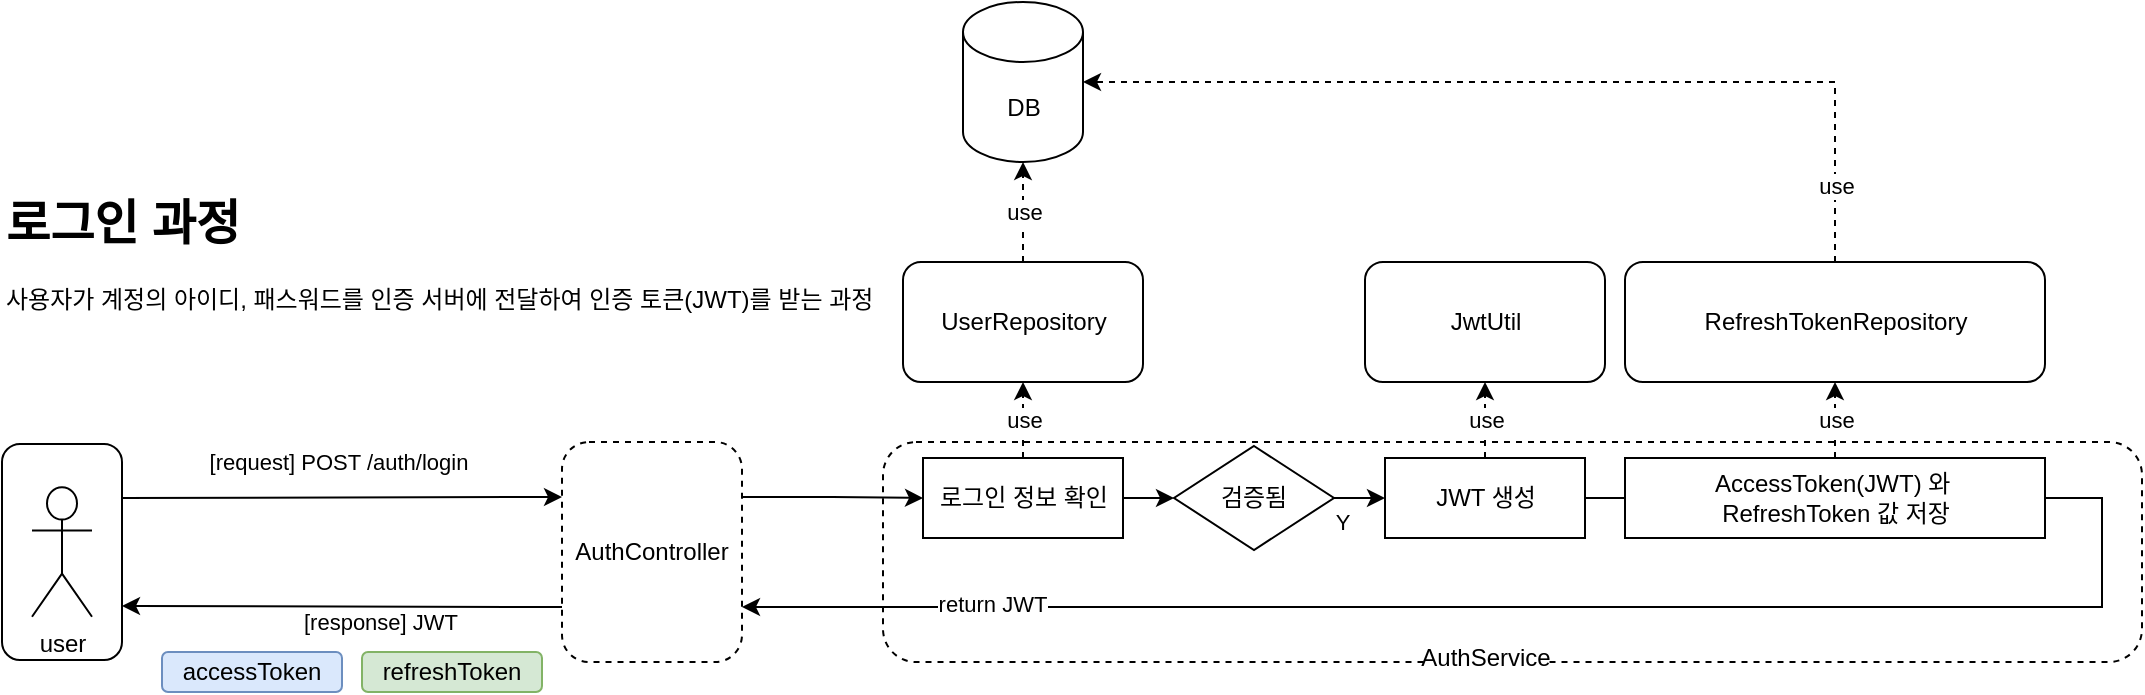 <mxfile version="25.0.2" pages="4">
  <diagram name="로그인" id="bbSmZqSCpcp9kZqDv1Xg">
    <mxGraphModel dx="1061" dy="928" grid="1" gridSize="10" guides="1" tooltips="1" connect="1" arrows="1" fold="1" page="1" pageScale="1" pageWidth="827" pageHeight="1169" math="0" shadow="0">
      <root>
        <mxCell id="0" />
        <mxCell id="1" parent="0" />
        <mxCell id="-haKyJY0QjG_2UKn7cYb-2" value="AuthController" style="rounded=1;whiteSpace=wrap;html=1;dashed=1;" parent="1" vertex="1">
          <mxGeometry x="340" y="370" width="90" height="110" as="geometry" />
        </mxCell>
        <mxCell id="-haKyJY0QjG_2UKn7cYb-4" value="" style="group" parent="1" vertex="1" connectable="0">
          <mxGeometry x="60" y="371" width="60" height="108" as="geometry" />
        </mxCell>
        <mxCell id="-haKyJY0QjG_2UKn7cYb-3" value="" style="rounded=1;whiteSpace=wrap;html=1;" parent="-haKyJY0QjG_2UKn7cYb-4" vertex="1">
          <mxGeometry width="60" height="108" as="geometry" />
        </mxCell>
        <mxCell id="-haKyJY0QjG_2UKn7cYb-1" value="user" style="shape=umlActor;verticalLabelPosition=bottom;verticalAlign=top;html=1;outlineConnect=0;" parent="-haKyJY0QjG_2UKn7cYb-4" vertex="1">
          <mxGeometry x="15" y="21.6" width="30" height="64.8" as="geometry" />
        </mxCell>
        <mxCell id="-haKyJY0QjG_2UKn7cYb-5" value="[request] POST /auth/login" style="rounded=0;orthogonalLoop=1;jettySize=auto;html=1;exitX=1;exitY=0.25;exitDx=0;exitDy=0;entryX=0;entryY=0.25;entryDx=0;entryDy=0;" parent="1" source="-haKyJY0QjG_2UKn7cYb-3" target="-haKyJY0QjG_2UKn7cYb-2" edge="1">
          <mxGeometry x="-0.018" y="18" relative="1" as="geometry">
            <mxPoint x="290" y="398" as="targetPoint" />
            <mxPoint as="offset" />
          </mxGeometry>
        </mxCell>
        <mxCell id="-haKyJY0QjG_2UKn7cYb-8" value="" style="rounded=1;whiteSpace=wrap;html=1;dashed=1;" parent="1" vertex="1">
          <mxGeometry x="500.5" y="370" width="629.5" height="110" as="geometry" />
        </mxCell>
        <mxCell id="-haKyJY0QjG_2UKn7cYb-9" value="JwtUtil" style="rounded=1;whiteSpace=wrap;html=1;" parent="1" vertex="1">
          <mxGeometry x="741.5" y="280" width="120" height="60" as="geometry" />
        </mxCell>
        <mxCell id="-haKyJY0QjG_2UKn7cYb-13" value="use" style="edgeStyle=orthogonalEdgeStyle;rounded=0;orthogonalLoop=1;jettySize=auto;html=1;exitX=0.5;exitY=0;exitDx=0;exitDy=0;entryX=0.5;entryY=1;entryDx=0;entryDy=0;dashed=1;" parent="1" source="-haKyJY0QjG_2UKn7cYb-10" target="-haKyJY0QjG_2UKn7cYb-12" edge="1">
          <mxGeometry relative="1" as="geometry" />
        </mxCell>
        <mxCell id="-haKyJY0QjG_2UKn7cYb-17" value="Y" style="edgeStyle=orthogonalEdgeStyle;rounded=0;orthogonalLoop=1;jettySize=auto;html=1;exitX=1;exitY=0.5;exitDx=0;exitDy=0;entryX=0;entryY=0.5;entryDx=0;entryDy=0;" parent="1" source="GzvHbLlpPh6AY7awZp8s-13" target="-haKyJY0QjG_2UKn7cYb-15" edge="1">
          <mxGeometry x="-0.686" y="-12" relative="1" as="geometry">
            <mxPoint as="offset" />
          </mxGeometry>
        </mxCell>
        <mxCell id="-haKyJY0QjG_2UKn7cYb-10" value="로그인 정보 확인" style="rounded=0;whiteSpace=wrap;html=1;" parent="1" vertex="1">
          <mxGeometry x="520.5" y="378" width="100" height="40" as="geometry" />
        </mxCell>
        <mxCell id="-haKyJY0QjG_2UKn7cYb-11" value="DB" style="shape=cylinder3;whiteSpace=wrap;html=1;boundedLbl=1;backgroundOutline=1;size=15;" parent="1" vertex="1">
          <mxGeometry x="540.5" y="150" width="60" height="80" as="geometry" />
        </mxCell>
        <mxCell id="-haKyJY0QjG_2UKn7cYb-14" value="use" style="rounded=0;orthogonalLoop=1;jettySize=auto;html=1;exitX=0.5;exitY=0;exitDx=0;exitDy=0;dashed=1;" parent="1" source="-haKyJY0QjG_2UKn7cYb-12" target="-haKyJY0QjG_2UKn7cYb-11" edge="1">
          <mxGeometry relative="1" as="geometry" />
        </mxCell>
        <mxCell id="-haKyJY0QjG_2UKn7cYb-12" value="UserRepository" style="rounded=1;whiteSpace=wrap;html=1;" parent="1" vertex="1">
          <mxGeometry x="510.5" y="280" width="120" height="60" as="geometry" />
        </mxCell>
        <mxCell id="-haKyJY0QjG_2UKn7cYb-16" value="use" style="rounded=0;orthogonalLoop=1;jettySize=auto;html=1;exitX=0.5;exitY=0;exitDx=0;exitDy=0;dashed=1;" parent="1" source="-haKyJY0QjG_2UKn7cYb-15" target="-haKyJY0QjG_2UKn7cYb-9" edge="1">
          <mxGeometry relative="1" as="geometry" />
        </mxCell>
        <mxCell id="-haKyJY0QjG_2UKn7cYb-15" value="JWT 생성" style="rounded=0;whiteSpace=wrap;html=1;" parent="1" vertex="1">
          <mxGeometry x="751.5" y="378" width="100" height="40" as="geometry" />
        </mxCell>
        <mxCell id="-haKyJY0QjG_2UKn7cYb-18" style="edgeStyle=orthogonalEdgeStyle;rounded=0;orthogonalLoop=1;jettySize=auto;html=1;exitX=1;exitY=0.5;exitDx=0;exitDy=0;entryX=1;entryY=0.75;entryDx=0;entryDy=0;" parent="1" source="-haKyJY0QjG_2UKn7cYb-15" target="-haKyJY0QjG_2UKn7cYb-2" edge="1">
          <mxGeometry relative="1" as="geometry">
            <mxPoint x="510" y="450" as="targetPoint" />
            <Array as="points">
              <mxPoint x="1110" y="398" />
              <mxPoint x="1110" y="453" />
            </Array>
          </mxGeometry>
        </mxCell>
        <mxCell id="-haKyJY0QjG_2UKn7cYb-19" value="return JWT" style="edgeLabel;html=1;align=center;verticalAlign=middle;resizable=0;points=[];" parent="-haKyJY0QjG_2UKn7cYb-18" vertex="1" connectable="0">
          <mxGeometry x="0.807" y="-3" relative="1" as="geometry">
            <mxPoint x="29" y="1" as="offset" />
          </mxGeometry>
        </mxCell>
        <mxCell id="-haKyJY0QjG_2UKn7cYb-7" style="edgeStyle=orthogonalEdgeStyle;rounded=0;orthogonalLoop=1;jettySize=auto;html=1;exitX=1;exitY=0.25;exitDx=0;exitDy=0;entryX=0;entryY=0.5;entryDx=0;entryDy=0;" parent="1" source="-haKyJY0QjG_2UKn7cYb-2" target="-haKyJY0QjG_2UKn7cYb-10" edge="1">
          <mxGeometry relative="1" as="geometry">
            <mxPoint x="550" y="420" as="targetPoint" />
          </mxGeometry>
        </mxCell>
        <mxCell id="-haKyJY0QjG_2UKn7cYb-20" value="[response] JWT" style="rounded=0;orthogonalLoop=1;jettySize=auto;html=1;exitX=0;exitY=0.75;exitDx=0;exitDy=0;entryX=1;entryY=0.75;entryDx=0;entryDy=0;" parent="1" source="-haKyJY0QjG_2UKn7cYb-2" target="-haKyJY0QjG_2UKn7cYb-3" edge="1">
          <mxGeometry x="-0.177" y="8" relative="1" as="geometry">
            <mxPoint x="314.02" y="650.0" as="sourcePoint" />
            <mxPoint x="120.0" y="686.9" as="targetPoint" />
            <mxPoint as="offset" />
          </mxGeometry>
        </mxCell>
        <mxCell id="-haKyJY0QjG_2UKn7cYb-21" value="AuthService" style="text;html=1;align=center;verticalAlign=middle;whiteSpace=wrap;rounded=0;fillColor=default;" parent="1" vertex="1">
          <mxGeometry x="771.5" y="463" width="60" height="30" as="geometry" />
        </mxCell>
        <mxCell id="-haKyJY0QjG_2UKn7cYb-22" value="&lt;h1 style=&quot;margin-top: 0px;&quot;&gt;로그인 과정&lt;/h1&gt;&lt;p&gt;사용자가 계정의 아이디, 패스워드를 인증 서버에 전달하여 인증 토큰(JWT)를 받는 과정&lt;/p&gt;" style="text;html=1;whiteSpace=wrap;overflow=hidden;rounded=0;" parent="1" vertex="1">
          <mxGeometry x="60" y="240" width="440" height="120" as="geometry" />
        </mxCell>
        <mxCell id="GzvHbLlpPh6AY7awZp8s-3" value="AccessToken(JWT) 와&amp;nbsp;&lt;div&gt;RefreshToken 값 저장&lt;/div&gt;" style="rounded=0;whiteSpace=wrap;html=1;" vertex="1" parent="1">
          <mxGeometry x="871.5" y="378" width="210" height="40" as="geometry" />
        </mxCell>
        <mxCell id="GzvHbLlpPh6AY7awZp8s-4" value="RefreshTokenRepository" style="rounded=1;whiteSpace=wrap;html=1;" vertex="1" parent="1">
          <mxGeometry x="871.5" y="280" width="210" height="60" as="geometry" />
        </mxCell>
        <mxCell id="GzvHbLlpPh6AY7awZp8s-5" value="use" style="rounded=0;orthogonalLoop=1;jettySize=auto;html=1;dashed=1;entryX=0.5;entryY=1;entryDx=0;entryDy=0;" edge="1" parent="1" source="GzvHbLlpPh6AY7awZp8s-3" target="GzvHbLlpPh6AY7awZp8s-4">
          <mxGeometry relative="1" as="geometry">
            <mxPoint x="710.5" y="388" as="sourcePoint" />
            <mxPoint x="710.5" y="350" as="targetPoint" />
          </mxGeometry>
        </mxCell>
        <mxCell id="GzvHbLlpPh6AY7awZp8s-6" value="use" style="edgeStyle=orthogonalEdgeStyle;rounded=0;orthogonalLoop=1;jettySize=auto;html=1;exitX=0.5;exitY=0;exitDx=0;exitDy=0;entryX=1;entryY=0.5;entryDx=0;entryDy=0;entryPerimeter=0;dashed=1;" edge="1" parent="1" source="GzvHbLlpPh6AY7awZp8s-4" target="-haKyJY0QjG_2UKn7cYb-11">
          <mxGeometry x="-0.836" relative="1" as="geometry">
            <mxPoint as="offset" />
          </mxGeometry>
        </mxCell>
        <mxCell id="GzvHbLlpPh6AY7awZp8s-16" value="" style="edgeStyle=orthogonalEdgeStyle;rounded=0;orthogonalLoop=1;jettySize=auto;html=1;exitX=1;exitY=0.5;exitDx=0;exitDy=0;entryX=0;entryY=0.5;entryDx=0;entryDy=0;" edge="1" parent="1" source="-haKyJY0QjG_2UKn7cYb-10" target="GzvHbLlpPh6AY7awZp8s-13">
          <mxGeometry relative="1" as="geometry">
            <mxPoint x="621" y="398" as="sourcePoint" />
            <mxPoint x="752" y="398" as="targetPoint" />
          </mxGeometry>
        </mxCell>
        <mxCell id="GzvHbLlpPh6AY7awZp8s-13" value="검증됨" style="rhombus;whiteSpace=wrap;html=1;" vertex="1" parent="1">
          <mxGeometry x="646" y="372" width="80" height="52" as="geometry" />
        </mxCell>
        <mxCell id="GzvHbLlpPh6AY7awZp8s-30" value="accessToken" style="rounded=1;whiteSpace=wrap;html=1;fillColor=#dae8fc;strokeColor=#6c8ebf;" vertex="1" parent="1">
          <mxGeometry x="140" y="475" width="90" height="20" as="geometry" />
        </mxCell>
        <mxCell id="GzvHbLlpPh6AY7awZp8s-31" value="refreshToken" style="rounded=1;whiteSpace=wrap;html=1;fillColor=#d5e8d4;strokeColor=#82b366;" vertex="1" parent="1">
          <mxGeometry x="240" y="475" width="90" height="20" as="geometry" />
        </mxCell>
      </root>
    </mxGraphModel>
  </diagram>
  <diagram name="인증" id="Rou-_Yk3GvduVFPiEhsJ">
    <mxGraphModel dx="1114" dy="974" grid="1" gridSize="10" guides="1" tooltips="1" connect="1" arrows="1" fold="1" page="1" pageScale="1" pageWidth="827" pageHeight="1169" math="0" shadow="0">
      <root>
        <mxCell id="AforwtAccnTKHhVCcMNn-0" />
        <mxCell id="AforwtAccnTKHhVCcMNn-1" parent="AforwtAccnTKHhVCcMNn-0" />
        <mxCell id="c-c1qXzFS7tX9s2nBUAy-5" value="" style="rounded=1;whiteSpace=wrap;html=1;dashed=1;" vertex="1" parent="AforwtAccnTKHhVCcMNn-1">
          <mxGeometry x="385.75" y="420" width="629.5" height="110" as="geometry" />
        </mxCell>
        <mxCell id="c-c1qXzFS7tX9s2nBUAy-1" value="" style="group" vertex="1" connectable="0" parent="AforwtAccnTKHhVCcMNn-1">
          <mxGeometry x="60" y="426" width="60" height="108" as="geometry" />
        </mxCell>
        <mxCell id="c-c1qXzFS7tX9s2nBUAy-2" value="" style="rounded=1;whiteSpace=wrap;html=1;" vertex="1" parent="c-c1qXzFS7tX9s2nBUAy-1">
          <mxGeometry width="60" height="108" as="geometry" />
        </mxCell>
        <mxCell id="c-c1qXzFS7tX9s2nBUAy-3" value="user" style="shape=umlActor;verticalLabelPosition=bottom;verticalAlign=top;html=1;outlineConnect=0;" vertex="1" parent="c-c1qXzFS7tX9s2nBUAy-1">
          <mxGeometry x="15" y="21.6" width="30" height="64.8" as="geometry" />
        </mxCell>
        <mxCell id="c-c1qXzFS7tX9s2nBUAy-4" value="[request] GET /data" style="rounded=0;orthogonalLoop=1;jettySize=auto;html=1;exitX=1;exitY=0.25;exitDx=0;exitDy=0;entryX=0;entryY=0.5;entryDx=0;entryDy=0;" edge="1" parent="AforwtAccnTKHhVCcMNn-1" source="c-c1qXzFS7tX9s2nBUAy-2" target="c-c1qXzFS7tX9s2nBUAy-37">
          <mxGeometry x="-0.018" y="18" relative="1" as="geometry">
            <mxPoint x="340" y="453" as="targetPoint" />
            <mxPoint as="offset" />
          </mxGeometry>
        </mxCell>
        <mxCell id="c-c1qXzFS7tX9s2nBUAy-18" value="[response] OK" style="rounded=0;orthogonalLoop=1;jettySize=auto;html=1;exitX=1;exitY=0.5;exitDx=0;exitDy=0;entryX=1;entryY=0.75;entryDx=0;entryDy=0;edgeStyle=orthogonalEdgeStyle;" edge="1" parent="AforwtAccnTKHhVCcMNn-1" source="6-9lA8INky5VJ5bC7GqN-0" target="c-c1qXzFS7tX9s2nBUAy-2">
          <mxGeometry x="0.725" y="13" relative="1" as="geometry">
            <mxPoint x="340" y="507.5" as="sourcePoint" />
            <mxPoint x="120.0" y="741.9" as="targetPoint" />
            <mxPoint as="offset" />
            <Array as="points">
              <mxPoint x="1130" y="453" />
              <mxPoint x="1130" y="507" />
            </Array>
          </mxGeometry>
        </mxCell>
        <mxCell id="c-c1qXzFS7tX9s2nBUAy-19" value="JwtAuthenticationFilter" style="text;html=1;align=center;verticalAlign=middle;whiteSpace=wrap;rounded=0;fillColor=default;" vertex="1" parent="AforwtAccnTKHhVCcMNn-1">
          <mxGeometry x="670.5" y="513" width="60" height="30" as="geometry" />
        </mxCell>
        <mxCell id="c-c1qXzFS7tX9s2nBUAy-20" value="&lt;h1 style=&quot;margin-top: 0px;&quot;&gt;인증&lt;/h1&gt;&lt;p&gt;사용자가 발급받은 access token을 통해 데이터 요청 시 인증 과정&lt;/p&gt;" style="text;html=1;whiteSpace=wrap;overflow=hidden;rounded=0;" vertex="1" parent="AforwtAccnTKHhVCcMNn-1">
          <mxGeometry x="60" y="240" width="440" height="120" as="geometry" />
        </mxCell>
        <mxCell id="c-c1qXzFS7tX9s2nBUAy-28" value="DATA" style="rounded=1;whiteSpace=wrap;html=1;fillColor=#e1d5e7;strokeColor=#9673a6;" vertex="1" parent="AforwtAccnTKHhVCcMNn-1">
          <mxGeometry x="200" y="530" width="90" height="20" as="geometry" />
        </mxCell>
        <mxCell id="c-c1qXzFS7tX9s2nBUAy-35" value="Header" style="swimlane;whiteSpace=wrap;html=1;" vertex="1" parent="AforwtAccnTKHhVCcMNn-1">
          <mxGeometry x="190" y="360" width="125" height="60" as="geometry" />
        </mxCell>
        <mxCell id="c-c1qXzFS7tX9s2nBUAy-27" value="accessToken" style="rounded=1;whiteSpace=wrap;html=1;fillColor=#dae8fc;strokeColor=#6c8ebf;" vertex="1" parent="c-c1qXzFS7tX9s2nBUAy-35">
          <mxGeometry x="17.5" y="30" width="90" height="20" as="geometry" />
        </mxCell>
        <mxCell id="c-c1qXzFS7tX9s2nBUAy-40" value="Y" style="edgeStyle=orthogonalEdgeStyle;rounded=0;orthogonalLoop=1;jettySize=auto;html=1;exitX=1;exitY=0.5;exitDx=0;exitDy=0;entryX=0;entryY=0.5;entryDx=0;entryDy=0;" edge="1" parent="AforwtAccnTKHhVCcMNn-1" source="c-c1qXzFS7tX9s2nBUAy-37" target="c-c1qXzFS7tX9s2nBUAy-38">
          <mxGeometry x="-0.365" y="-16" relative="1" as="geometry">
            <mxPoint as="offset" />
          </mxGeometry>
        </mxCell>
        <mxCell id="c-c1qXzFS7tX9s2nBUAy-37" value="accessToken&lt;div&gt;존재 확인&lt;/div&gt;" style="rhombus;whiteSpace=wrap;html=1;" vertex="1" parent="AforwtAccnTKHhVCcMNn-1">
          <mxGeometry x="410" y="427" width="130" height="52" as="geometry" />
        </mxCell>
        <mxCell id="6-9lA8INky5VJ5bC7GqN-1" value="Y" style="edgeStyle=orthogonalEdgeStyle;rounded=0;orthogonalLoop=1;jettySize=auto;html=1;exitX=1;exitY=0.5;exitDx=0;exitDy=0;entryX=0;entryY=0.5;entryDx=0;entryDy=0;" edge="1" parent="AforwtAccnTKHhVCcMNn-1" source="c-c1qXzFS7tX9s2nBUAy-38" target="hjFODEqRGuNJlm8TQ9W1-0">
          <mxGeometry x="-0.433" y="-16" relative="1" as="geometry">
            <mxPoint as="offset" />
          </mxGeometry>
        </mxCell>
        <mxCell id="M9slbikfg6yLdOelqb9h-3" value="use" style="edgeStyle=orthogonalEdgeStyle;rounded=0;orthogonalLoop=1;jettySize=auto;html=1;exitX=0.5;exitY=0;exitDx=0;exitDy=0;dashed=1;" edge="1" parent="AforwtAccnTKHhVCcMNn-1" source="c-c1qXzFS7tX9s2nBUAy-38" target="M9slbikfg6yLdOelqb9h-2">
          <mxGeometry relative="1" as="geometry" />
        </mxCell>
        <mxCell id="nE0f3YsFApMCf-avnd2v-1" value="use" style="edgeStyle=orthogonalEdgeStyle;rounded=0;orthogonalLoop=1;jettySize=auto;html=1;exitX=0.5;exitY=0;exitDx=0;exitDy=0;entryX=0.5;entryY=1;entryDx=0;entryDy=0;dashed=1;" edge="1" parent="AforwtAccnTKHhVCcMNn-1" source="c-c1qXzFS7tX9s2nBUAy-38" target="nE0f3YsFApMCf-avnd2v-0">
          <mxGeometry relative="1" as="geometry" />
        </mxCell>
        <mxCell id="c-c1qXzFS7tX9s2nBUAy-38" value="accessToken&lt;div&gt;만료 확인&lt;/div&gt;" style="rhombus;whiteSpace=wrap;html=1;" vertex="1" parent="AforwtAccnTKHhVCcMNn-1">
          <mxGeometry x="571.5" y="427" width="130" height="52" as="geometry" />
        </mxCell>
        <mxCell id="6-9lA8INky5VJ5bC7GqN-2" style="edgeStyle=orthogonalEdgeStyle;rounded=0;orthogonalLoop=1;jettySize=auto;html=1;exitX=1;exitY=0.5;exitDx=0;exitDy=0;entryX=0;entryY=0.5;entryDx=0;entryDy=0;" edge="1" parent="AforwtAccnTKHhVCcMNn-1" source="hjFODEqRGuNJlm8TQ9W1-0" target="6-9lA8INky5VJ5bC7GqN-0">
          <mxGeometry relative="1" as="geometry" />
        </mxCell>
        <mxCell id="ByekT8_hvSs1L6z_hBSj-1" value="use" style="edgeStyle=orthogonalEdgeStyle;rounded=0;orthogonalLoop=1;jettySize=auto;html=1;exitX=0.5;exitY=0;exitDx=0;exitDy=0;entryX=0.5;entryY=1;entryDx=0;entryDy=0;dashed=1;" edge="1" parent="AforwtAccnTKHhVCcMNn-1" source="hjFODEqRGuNJlm8TQ9W1-0" target="ByekT8_hvSs1L6z_hBSj-0">
          <mxGeometry relative="1" as="geometry" />
        </mxCell>
        <mxCell id="hjFODEqRGuNJlm8TQ9W1-0" value="사용자 정보 확인" style="rounded=0;whiteSpace=wrap;html=1;" vertex="1" parent="AforwtAccnTKHhVCcMNn-1">
          <mxGeometry x="731.5" y="433" width="100" height="40" as="geometry" />
        </mxCell>
        <mxCell id="6-9lA8INky5VJ5bC7GqN-0" value="인증객체 생성" style="rounded=0;whiteSpace=wrap;html=1;" vertex="1" parent="AforwtAccnTKHhVCcMNn-1">
          <mxGeometry x="870" y="433" width="100" height="40" as="geometry" />
        </mxCell>
        <mxCell id="M9slbikfg6yLdOelqb9h-0" value="DB" style="shape=cylinder3;whiteSpace=wrap;html=1;boundedLbl=1;backgroundOutline=1;size=15;" vertex="1" parent="AforwtAccnTKHhVCcMNn-1">
          <mxGeometry x="606.5" y="200" width="60" height="80" as="geometry" />
        </mxCell>
        <mxCell id="M9slbikfg6yLdOelqb9h-1" value="use" style="rounded=0;orthogonalLoop=1;jettySize=auto;html=1;exitX=0.5;exitY=0;exitDx=0;exitDy=0;dashed=1;edgeStyle=elbowEdgeStyle;entryX=0;entryY=0.5;entryDx=0;entryDy=0;entryPerimeter=0;" edge="1" parent="AforwtAccnTKHhVCcMNn-1" source="M9slbikfg6yLdOelqb9h-2" target="M9slbikfg6yLdOelqb9h-0">
          <mxGeometry x="-0.69" relative="1" as="geometry">
            <Array as="points">
              <mxPoint x="525" y="290" />
            </Array>
            <mxPoint as="offset" />
          </mxGeometry>
        </mxCell>
        <mxCell id="M9slbikfg6yLdOelqb9h-2" value="AccessTokenBlacklistRepository" style="rounded=1;whiteSpace=wrap;html=1;" vertex="1" parent="AforwtAccnTKHhVCcMNn-1">
          <mxGeometry x="420.5" y="320" width="210" height="60" as="geometry" />
        </mxCell>
        <mxCell id="nE0f3YsFApMCf-avnd2v-0" value="JwtUtil" style="rounded=1;whiteSpace=wrap;html=1;" vertex="1" parent="AforwtAccnTKHhVCcMNn-1">
          <mxGeometry x="640.5" y="320" width="120" height="60" as="geometry" />
        </mxCell>
        <mxCell id="ByekT8_hvSs1L6z_hBSj-0" value="UserRepository" style="rounded=1;whiteSpace=wrap;html=1;" vertex="1" parent="AforwtAccnTKHhVCcMNn-1">
          <mxGeometry x="770" y="320" width="120" height="60" as="geometry" />
        </mxCell>
        <mxCell id="ByekT8_hvSs1L6z_hBSj-2" value="use" style="edgeStyle=orthogonalEdgeStyle;rounded=0;orthogonalLoop=1;jettySize=auto;html=1;exitX=0.5;exitY=0;exitDx=0;exitDy=0;entryX=1;entryY=0.5;entryDx=0;entryDy=0;entryPerimeter=0;dashed=1;" edge="1" parent="AforwtAccnTKHhVCcMNn-1" source="ByekT8_hvSs1L6z_hBSj-0" target="M9slbikfg6yLdOelqb9h-0">
          <mxGeometry relative="1" as="geometry" />
        </mxCell>
        <mxCell id="c-c1qXzFS7tX9s2nBUAy-29" value="AuthController" style="rounded=1;whiteSpace=wrap;html=1;dashed=1;" vertex="1" parent="AforwtAccnTKHhVCcMNn-1">
          <mxGeometry x="1060" y="420" width="90" height="110" as="geometry" />
        </mxCell>
      </root>
    </mxGraphModel>
  </diagram>
  <diagram name="인증 토큰 재발급" id="H16p8PKdKyjIaDmIryr3">
    <mxGraphModel dx="928" dy="812" grid="1" gridSize="10" guides="1" tooltips="1" connect="1" arrows="1" fold="1" page="1" pageScale="1" pageWidth="827" pageHeight="1169" math="0" shadow="0">
      <root>
        <mxCell id="X_uJZNBYWi8WiipcYHuE-0" />
        <mxCell id="X_uJZNBYWi8WiipcYHuE-1" parent="X_uJZNBYWi8WiipcYHuE-0" />
        <mxCell id="X_uJZNBYWi8WiipcYHuE-33" value="AuthController" style="rounded=1;whiteSpace=wrap;html=1;dashed=1;" vertex="1" parent="X_uJZNBYWi8WiipcYHuE-1">
          <mxGeometry x="340" y="320" width="90" height="110" as="geometry" />
        </mxCell>
        <mxCell id="X_uJZNBYWi8WiipcYHuE-34" value="" style="group" vertex="1" connectable="0" parent="X_uJZNBYWi8WiipcYHuE-1">
          <mxGeometry x="60" y="321" width="60" height="108" as="geometry" />
        </mxCell>
        <mxCell id="X_uJZNBYWi8WiipcYHuE-35" value="" style="rounded=1;whiteSpace=wrap;html=1;" vertex="1" parent="X_uJZNBYWi8WiipcYHuE-34">
          <mxGeometry width="60" height="108" as="geometry" />
        </mxCell>
        <mxCell id="X_uJZNBYWi8WiipcYHuE-36" value="user" style="shape=umlActor;verticalLabelPosition=bottom;verticalAlign=top;html=1;outlineConnect=0;" vertex="1" parent="X_uJZNBYWi8WiipcYHuE-34">
          <mxGeometry x="15" y="21.6" width="30" height="64.8" as="geometry" />
        </mxCell>
        <mxCell id="X_uJZNBYWi8WiipcYHuE-37" value="[request] POST /auth/reflash" style="rounded=0;orthogonalLoop=1;jettySize=auto;html=1;exitX=1;exitY=0.25;exitDx=0;exitDy=0;entryX=0;entryY=0.25;entryDx=0;entryDy=0;" edge="1" parent="X_uJZNBYWi8WiipcYHuE-1" source="X_uJZNBYWi8WiipcYHuE-35" target="X_uJZNBYWi8WiipcYHuE-33">
          <mxGeometry x="-0.018" y="18" relative="1" as="geometry">
            <mxPoint x="290" y="348" as="targetPoint" />
            <mxPoint as="offset" />
          </mxGeometry>
        </mxCell>
        <mxCell id="X_uJZNBYWi8WiipcYHuE-38" value="" style="rounded=1;whiteSpace=wrap;html=1;dashed=1;" vertex="1" parent="X_uJZNBYWi8WiipcYHuE-1">
          <mxGeometry x="503" y="320" width="670" height="110" as="geometry" />
        </mxCell>
        <mxCell id="X_uJZNBYWi8WiipcYHuE-39" value="DB" style="shape=cylinder3;whiteSpace=wrap;html=1;boundedLbl=1;backgroundOutline=1;size=15;" vertex="1" parent="X_uJZNBYWi8WiipcYHuE-1">
          <mxGeometry x="596" y="110" width="60" height="80" as="geometry" />
        </mxCell>
        <mxCell id="X_uJZNBYWi8WiipcYHuE-40" value="use" style="rounded=0;orthogonalLoop=1;jettySize=auto;html=1;exitX=0.5;exitY=0;exitDx=0;exitDy=0;dashed=1;" edge="1" parent="X_uJZNBYWi8WiipcYHuE-1" source="X_uJZNBYWi8WiipcYHuE-54" target="X_uJZNBYWi8WiipcYHuE-39">
          <mxGeometry relative="1" as="geometry">
            <mxPoint x="573" y="230" as="sourcePoint" />
          </mxGeometry>
        </mxCell>
        <mxCell id="X_uJZNBYWi8WiipcYHuE-41" style="rounded=0;orthogonalLoop=1;jettySize=auto;html=1;exitX=1;exitY=0.25;exitDx=0;exitDy=0;entryX=0;entryY=0.5;entryDx=0;entryDy=0;edgeStyle=orthogonalEdgeStyle;" edge="1" parent="X_uJZNBYWi8WiipcYHuE-1" source="X_uJZNBYWi8WiipcYHuE-33" target="X_uJZNBYWi8WiipcYHuE-53">
          <mxGeometry relative="1" as="geometry">
            <mxPoint x="570" y="348" as="targetPoint" />
          </mxGeometry>
        </mxCell>
        <mxCell id="X_uJZNBYWi8WiipcYHuE-42" value="[response] JWT" style="rounded=0;orthogonalLoop=1;jettySize=auto;html=1;exitX=0;exitY=0.75;exitDx=0;exitDy=0;entryX=1;entryY=0.75;entryDx=0;entryDy=0;" edge="1" parent="X_uJZNBYWi8WiipcYHuE-1" source="X_uJZNBYWi8WiipcYHuE-33" target="X_uJZNBYWi8WiipcYHuE-35">
          <mxGeometry x="-0.177" y="8" relative="1" as="geometry">
            <mxPoint x="314.02" y="600" as="sourcePoint" />
            <mxPoint x="120" y="636.9" as="targetPoint" />
            <mxPoint as="offset" />
          </mxGeometry>
        </mxCell>
        <mxCell id="X_uJZNBYWi8WiipcYHuE-43" value="AuthService" style="text;html=1;align=center;verticalAlign=middle;whiteSpace=wrap;rounded=0;fillColor=default;" vertex="1" parent="X_uJZNBYWi8WiipcYHuE-1">
          <mxGeometry x="774.5" y="413" width="60" height="30" as="geometry" />
        </mxCell>
        <mxCell id="X_uJZNBYWi8WiipcYHuE-44" value="&lt;h1 style=&quot;margin-top: 0px;&quot;&gt;&lt;span style=&quot;background-color: transparent; color: light-dark(rgb(0, 0, 0), rgb(255, 255, 255));&quot;&gt;인증 토큰 재발급&lt;/span&gt;&lt;/h1&gt;&lt;h1 style=&quot;margin-top: 0px;&quot;&gt;&lt;span style=&quot;font-size: 12px; font-weight: 400;&quot;&gt;사용자가 refresh 토큰을 통해 인증 토큰을 재발급 받는 과정&amp;nbsp;&lt;/span&gt;&lt;/h1&gt;" style="text;html=1;whiteSpace=wrap;overflow=hidden;rounded=0;" vertex="1" parent="X_uJZNBYWi8WiipcYHuE-1">
          <mxGeometry x="60" y="145" width="440" height="120" as="geometry" />
        </mxCell>
        <mxCell id="X_uJZNBYWi8WiipcYHuE-51" value="use" style="edgeStyle=orthogonalEdgeStyle;rounded=0;orthogonalLoop=1;jettySize=auto;html=1;exitX=0.5;exitY=0;exitDx=0;exitDy=0;entryX=0.5;entryY=1;entryDx=0;entryDy=0;dashed=1;" edge="1" parent="X_uJZNBYWi8WiipcYHuE-1" source="X_uJZNBYWi8WiipcYHuE-53" target="X_uJZNBYWi8WiipcYHuE-54">
          <mxGeometry relative="1" as="geometry" />
        </mxCell>
        <mxCell id="X_uJZNBYWi8WiipcYHuE-52" value="Y" style="edgeStyle=orthogonalEdgeStyle;rounded=0;orthogonalLoop=1;jettySize=auto;html=1;exitX=1;exitY=0.5;exitDx=0;exitDy=0;entryX=0;entryY=0.5;entryDx=0;entryDy=0;" edge="1" parent="X_uJZNBYWi8WiipcYHuE-1" source="X_uJZNBYWi8WiipcYHuE-62" target="X_uJZNBYWi8WiipcYHuE-58">
          <mxGeometry x="-0.755" y="-13" relative="1" as="geometry">
            <mxPoint as="offset" />
          </mxGeometry>
        </mxCell>
        <mxCell id="X_uJZNBYWi8WiipcYHuE-53" value="AccessToken(JWT) 와&amp;nbsp;&lt;div&gt;RefreshToken 값 검증&lt;/div&gt;" style="rounded=0;whiteSpace=wrap;html=1;" vertex="1" parent="X_uJZNBYWi8WiipcYHuE-1">
          <mxGeometry x="516" y="327" width="210" height="40" as="geometry" />
        </mxCell>
        <mxCell id="X_uJZNBYWi8WiipcYHuE-54" value="RefreshTokenRepository" style="rounded=1;whiteSpace=wrap;html=1;" vertex="1" parent="X_uJZNBYWi8WiipcYHuE-1">
          <mxGeometry x="516" y="230" width="210" height="60" as="geometry" />
        </mxCell>
        <mxCell id="X_uJZNBYWi8WiipcYHuE-55" style="edgeStyle=orthogonalEdgeStyle;rounded=0;orthogonalLoop=1;jettySize=auto;html=1;exitX=1;exitY=0.5;exitDx=0;exitDy=0;" edge="1" parent="X_uJZNBYWi8WiipcYHuE-1" source="X_uJZNBYWi8WiipcYHuE-58" target="X_uJZNBYWi8WiipcYHuE-66">
          <mxGeometry relative="1" as="geometry" />
        </mxCell>
        <mxCell id="X_uJZNBYWi8WiipcYHuE-56" style="edgeStyle=orthogonalEdgeStyle;rounded=0;orthogonalLoop=1;jettySize=auto;html=1;exitX=0.5;exitY=0;exitDx=0;exitDy=0;entryX=1;entryY=0.5;entryDx=0;entryDy=0;dashed=1;" edge="1" parent="X_uJZNBYWi8WiipcYHuE-1" source="X_uJZNBYWi8WiipcYHuE-58" target="X_uJZNBYWi8WiipcYHuE-54">
          <mxGeometry relative="1" as="geometry" />
        </mxCell>
        <mxCell id="X_uJZNBYWi8WiipcYHuE-57" value="use" style="edgeLabel;html=1;align=center;verticalAlign=middle;resizable=0;points=[];" vertex="1" connectable="0" parent="X_uJZNBYWi8WiipcYHuE-56">
          <mxGeometry x="-0.829" relative="1" as="geometry">
            <mxPoint as="offset" />
          </mxGeometry>
        </mxCell>
        <mxCell id="X_uJZNBYWi8WiipcYHuE-58" value="기존 refreshToken&lt;div&gt;만료&lt;/div&gt;" style="rounded=0;whiteSpace=wrap;html=1;" vertex="1" parent="X_uJZNBYWi8WiipcYHuE-1">
          <mxGeometry x="854.5" y="327" width="108.5" height="40" as="geometry" />
        </mxCell>
        <mxCell id="X_uJZNBYWi8WiipcYHuE-61" value="" style="edgeStyle=orthogonalEdgeStyle;rounded=0;orthogonalLoop=1;jettySize=auto;html=1;exitX=1;exitY=0.5;exitDx=0;exitDy=0;entryX=0;entryY=0.5;entryDx=0;entryDy=0;" edge="1" parent="X_uJZNBYWi8WiipcYHuE-1" source="X_uJZNBYWi8WiipcYHuE-53" target="X_uJZNBYWi8WiipcYHuE-62">
          <mxGeometry relative="1" as="geometry">
            <mxPoint x="726" y="347" as="sourcePoint" />
            <mxPoint x="830" y="347" as="targetPoint" />
          </mxGeometry>
        </mxCell>
        <mxCell id="X_uJZNBYWi8WiipcYHuE-62" value="검증됨" style="rhombus;whiteSpace=wrap;html=1;" vertex="1" parent="X_uJZNBYWi8WiipcYHuE-1">
          <mxGeometry x="750" y="321" width="80" height="52" as="geometry" />
        </mxCell>
        <mxCell id="X_uJZNBYWi8WiipcYHuE-63" value="JwtUtil" style="rounded=1;whiteSpace=wrap;html=1;" vertex="1" parent="X_uJZNBYWi8WiipcYHuE-1">
          <mxGeometry x="983" y="229" width="120" height="60" as="geometry" />
        </mxCell>
        <mxCell id="X_uJZNBYWi8WiipcYHuE-64" value="use" style="rounded=0;orthogonalLoop=1;jettySize=auto;html=1;exitX=0.5;exitY=0;exitDx=0;exitDy=0;dashed=1;" edge="1" parent="X_uJZNBYWi8WiipcYHuE-1" source="X_uJZNBYWi8WiipcYHuE-66" target="X_uJZNBYWi8WiipcYHuE-63">
          <mxGeometry relative="1" as="geometry" />
        </mxCell>
        <mxCell id="X_uJZNBYWi8WiipcYHuE-65" style="edgeStyle=orthogonalEdgeStyle;rounded=0;orthogonalLoop=1;jettySize=auto;html=1;exitX=0.5;exitY=1;exitDx=0;exitDy=0;entryX=1;entryY=0.75;entryDx=0;entryDy=0;" edge="1" parent="X_uJZNBYWi8WiipcYHuE-1" source="X_uJZNBYWi8WiipcYHuE-66" target="X_uJZNBYWi8WiipcYHuE-33">
          <mxGeometry relative="1" as="geometry" />
        </mxCell>
        <mxCell id="X_uJZNBYWi8WiipcYHuE-66" value="JWT 생성" style="rounded=0;whiteSpace=wrap;html=1;" vertex="1" parent="X_uJZNBYWi8WiipcYHuE-1">
          <mxGeometry x="993" y="327" width="100" height="40" as="geometry" />
        </mxCell>
        <mxCell id="X_uJZNBYWi8WiipcYHuE-67" value="use" style="edgeStyle=orthogonalEdgeStyle;rounded=0;orthogonalLoop=1;jettySize=auto;html=1;exitX=1;exitY=0.5;exitDx=0;exitDy=0;entryX=0.75;entryY=0;entryDx=0;entryDy=0;dashed=1;" edge="1" parent="X_uJZNBYWi8WiipcYHuE-1" source="X_uJZNBYWi8WiipcYHuE-68" target="X_uJZNBYWi8WiipcYHuE-54">
          <mxGeometry x="-0.88" relative="1" as="geometry">
            <mxPoint as="offset" />
          </mxGeometry>
        </mxCell>
        <mxCell id="X_uJZNBYWi8WiipcYHuE-68" value="AccessToken(JWT) 와&amp;nbsp;&lt;div&gt;RefreshToken 값 저장&lt;/div&gt;" style="rounded=0;whiteSpace=wrap;html=1;" vertex="1" parent="X_uJZNBYWi8WiipcYHuE-1">
          <mxGeometry x="883" y="380" width="210" height="40" as="geometry" />
        </mxCell>
        <mxCell id="X_uJZNBYWi8WiipcYHuE-71" value="new accessToken" style="rounded=1;whiteSpace=wrap;html=1;fillColor=#dae8fc;strokeColor=#6c8ebf;" vertex="1" parent="X_uJZNBYWi8WiipcYHuE-1">
          <mxGeometry x="143" y="424" width="90" height="26" as="geometry" />
        </mxCell>
        <mxCell id="X_uJZNBYWi8WiipcYHuE-72" value="new refreshToken" style="rounded=1;whiteSpace=wrap;html=1;fillColor=#d5e8d4;strokeColor=#82b366;" vertex="1" parent="X_uJZNBYWi8WiipcYHuE-1">
          <mxGeometry x="243" y="424" width="90" height="26" as="geometry" />
        </mxCell>
        <mxCell id="E99cHNVyf6Tiz7QK0XSW-0" value="Header" style="swimlane;whiteSpace=wrap;html=1;" vertex="1" parent="X_uJZNBYWi8WiipcYHuE-1">
          <mxGeometry x="108" y="250" width="125" height="60" as="geometry" />
        </mxCell>
        <mxCell id="E99cHNVyf6Tiz7QK0XSW-1" value="accessToken" style="rounded=1;whiteSpace=wrap;html=1;fillColor=#dae8fc;strokeColor=#6c8ebf;" vertex="1" parent="E99cHNVyf6Tiz7QK0XSW-0">
          <mxGeometry x="17.5" y="30" width="90" height="20" as="geometry" />
        </mxCell>
        <mxCell id="7hFR0gKnR45h58JQskDU-0" value="Body" style="swimlane;whiteSpace=wrap;html=1;" vertex="1" parent="X_uJZNBYWi8WiipcYHuE-1">
          <mxGeometry x="243" y="250" width="125" height="60" as="geometry" />
        </mxCell>
        <mxCell id="X_uJZNBYWi8WiipcYHuE-46" value="refreshToken" style="rounded=1;whiteSpace=wrap;html=1;fillColor=#d5e8d4;strokeColor=#82b366;" vertex="1" parent="7hFR0gKnR45h58JQskDU-0">
          <mxGeometry x="17.5" y="30" width="90" height="20" as="geometry" />
        </mxCell>
      </root>
    </mxGraphModel>
  </diagram>
  <diagram name="토큰 만료" id="tz7Jrio6P_ajnOz09sRI">
    <mxGraphModel dx="1393" dy="1218" grid="1" gridSize="10" guides="1" tooltips="1" connect="1" arrows="1" fold="1" page="1" pageScale="1" pageWidth="827" pageHeight="1169" math="0" shadow="0">
      <root>
        <mxCell id="mxuRw_tlZnsyzzbQRRCw-0" />
        <mxCell id="mxuRw_tlZnsyzzbQRRCw-1" parent="mxuRw_tlZnsyzzbQRRCw-0" />
        <mxCell id="mxuRw_tlZnsyzzbQRRCw-2" value="" style="rounded=1;whiteSpace=wrap;html=1;dashed=1;" vertex="1" parent="mxuRw_tlZnsyzzbQRRCw-1">
          <mxGeometry x="490" y="270" width="420" height="110" as="geometry" />
        </mxCell>
        <mxCell id="mxuRw_tlZnsyzzbQRRCw-3" value="use" style="edgeStyle=orthogonalEdgeStyle;rounded=0;orthogonalLoop=1;jettySize=auto;html=1;exitX=0.5;exitY=0;exitDx=0;exitDy=0;entryX=0.5;entryY=1;entryDx=0;entryDy=0;dashed=1;" edge="1" parent="mxuRw_tlZnsyzzbQRRCw-1" source="mxuRw_tlZnsyzzbQRRCw-4" target="mxuRw_tlZnsyzzbQRRCw-7">
          <mxGeometry relative="1" as="geometry" />
        </mxCell>
        <mxCell id="mxuRw_tlZnsyzzbQRRCw-4" value="accessToken을&lt;div&gt;BlackList에 추가&lt;/div&gt;" style="rounded=0;whiteSpace=wrap;html=1;" vertex="1" parent="mxuRw_tlZnsyzzbQRRCw-1">
          <mxGeometry x="510" y="278" width="100" height="40" as="geometry" />
        </mxCell>
        <mxCell id="mxuRw_tlZnsyzzbQRRCw-5" value="DB" style="shape=cylinder3;whiteSpace=wrap;html=1;boundedLbl=1;backgroundOutline=1;size=15;" vertex="1" parent="mxuRw_tlZnsyzzbQRRCw-1">
          <mxGeometry x="530" y="50" width="60" height="80" as="geometry" />
        </mxCell>
        <mxCell id="mxuRw_tlZnsyzzbQRRCw-6" value="use" style="rounded=0;orthogonalLoop=1;jettySize=auto;html=1;exitX=0.5;exitY=0;exitDx=0;exitDy=0;dashed=1;" edge="1" parent="mxuRw_tlZnsyzzbQRRCw-1" source="mxuRw_tlZnsyzzbQRRCw-7" target="mxuRw_tlZnsyzzbQRRCw-5">
          <mxGeometry relative="1" as="geometry" />
        </mxCell>
        <mxCell id="mxuRw_tlZnsyzzbQRRCw-7" value="AccessTokenBlacklistRepository" style="rounded=1;whiteSpace=wrap;html=1;" vertex="1" parent="mxuRw_tlZnsyzzbQRRCw-1">
          <mxGeometry x="455" y="180" width="210" height="60" as="geometry" />
        </mxCell>
        <mxCell id="mxuRw_tlZnsyzzbQRRCw-8" value="AuthService" style="text;html=1;align=center;verticalAlign=middle;whiteSpace=wrap;rounded=0;fillColor=default;" vertex="1" parent="mxuRw_tlZnsyzzbQRRCw-1">
          <mxGeometry x="670" y="363" width="60" height="30" as="geometry" />
        </mxCell>
        <mxCell id="mxuRw_tlZnsyzzbQRRCw-9" value="RefreshTokenRepository" style="rounded=1;whiteSpace=wrap;html=1;" vertex="1" parent="mxuRw_tlZnsyzzbQRRCw-1">
          <mxGeometry x="682" y="180" width="210" height="60" as="geometry" />
        </mxCell>
        <mxCell id="mxuRw_tlZnsyzzbQRRCw-10" value="use" style="edgeStyle=orthogonalEdgeStyle;rounded=0;orthogonalLoop=1;jettySize=auto;html=1;exitX=0.5;exitY=0;exitDx=0;exitDy=0;entryX=1;entryY=0.5;entryDx=0;entryDy=0;entryPerimeter=0;dashed=1;" edge="1" parent="mxuRw_tlZnsyzzbQRRCw-1" source="mxuRw_tlZnsyzzbQRRCw-9" target="mxuRw_tlZnsyzzbQRRCw-5">
          <mxGeometry x="-0.836" relative="1" as="geometry">
            <mxPoint as="offset" />
          </mxGeometry>
        </mxCell>
        <mxCell id="mxuRw_tlZnsyzzbQRRCw-11" value="" style="edgeStyle=orthogonalEdgeStyle;rounded=0;orthogonalLoop=1;jettySize=auto;html=1;exitX=1;exitY=0.5;exitDx=0;exitDy=0;entryX=0;entryY=0.5;entryDx=0;entryDy=0;" edge="1" parent="mxuRw_tlZnsyzzbQRRCw-1" source="mxuRw_tlZnsyzzbQRRCw-4" target="mxuRw_tlZnsyzzbQRRCw-84">
          <mxGeometry relative="1" as="geometry">
            <mxPoint x="610.5" y="298" as="sourcePoint" />
            <mxPoint x="635.5" y="298.0" as="targetPoint" />
          </mxGeometry>
        </mxCell>
        <mxCell id="mxuRw_tlZnsyzzbQRRCw-73" value="AuthController" style="rounded=1;whiteSpace=wrap;html=1;dashed=1;" vertex="1" parent="mxuRw_tlZnsyzzbQRRCw-1">
          <mxGeometry x="330" y="270" width="90" height="110" as="geometry" />
        </mxCell>
        <mxCell id="mxuRw_tlZnsyzzbQRRCw-74" value="" style="group" vertex="1" connectable="0" parent="mxuRw_tlZnsyzzbQRRCw-1">
          <mxGeometry x="50" y="271" width="60" height="108" as="geometry" />
        </mxCell>
        <mxCell id="mxuRw_tlZnsyzzbQRRCw-75" value="" style="rounded=1;whiteSpace=wrap;html=1;" vertex="1" parent="mxuRw_tlZnsyzzbQRRCw-74">
          <mxGeometry width="60" height="108" as="geometry" />
        </mxCell>
        <mxCell id="mxuRw_tlZnsyzzbQRRCw-76" value="user" style="shape=umlActor;verticalLabelPosition=bottom;verticalAlign=top;html=1;outlineConnect=0;" vertex="1" parent="mxuRw_tlZnsyzzbQRRCw-74">
          <mxGeometry x="15" y="21.6" width="30" height="64.8" as="geometry" />
        </mxCell>
        <mxCell id="mxuRw_tlZnsyzzbQRRCw-77" value="[request] POST /auth/logout" style="rounded=0;orthogonalLoop=1;jettySize=auto;html=1;exitX=1;exitY=0.25;exitDx=0;exitDy=0;entryX=0;entryY=0.25;entryDx=0;entryDy=0;" edge="1" parent="mxuRw_tlZnsyzzbQRRCw-1" source="mxuRw_tlZnsyzzbQRRCw-75" target="mxuRw_tlZnsyzzbQRRCw-73">
          <mxGeometry x="-0.018" y="18" relative="1" as="geometry">
            <mxPoint x="280" y="298" as="targetPoint" />
            <mxPoint as="offset" />
          </mxGeometry>
        </mxCell>
        <mxCell id="mxuRw_tlZnsyzzbQRRCw-78" style="rounded=0;orthogonalLoop=1;jettySize=auto;html=1;exitX=1;exitY=0.25;exitDx=0;exitDy=0;entryX=0;entryY=0.5;entryDx=0;entryDy=0;edgeStyle=orthogonalEdgeStyle;" edge="1" parent="mxuRw_tlZnsyzzbQRRCw-1" source="mxuRw_tlZnsyzzbQRRCw-73" target="mxuRw_tlZnsyzzbQRRCw-4">
          <mxGeometry relative="1" as="geometry">
            <mxPoint x="506" y="297" as="targetPoint" />
          </mxGeometry>
        </mxCell>
        <mxCell id="mxuRw_tlZnsyzzbQRRCw-79" value="[response] OK" style="rounded=0;orthogonalLoop=1;jettySize=auto;html=1;exitX=0;exitY=0.75;exitDx=0;exitDy=0;entryX=1;entryY=0.75;entryDx=0;entryDy=0;" edge="1" parent="mxuRw_tlZnsyzzbQRRCw-1" source="mxuRw_tlZnsyzzbQRRCw-73" target="mxuRw_tlZnsyzzbQRRCw-75">
          <mxGeometry x="-0.0" y="8" relative="1" as="geometry">
            <mxPoint x="304.02" y="550" as="sourcePoint" />
            <mxPoint x="110" y="586.9" as="targetPoint" />
            <mxPoint as="offset" />
          </mxGeometry>
        </mxCell>
        <mxCell id="mxuRw_tlZnsyzzbQRRCw-80" value="&lt;h1 style=&quot;margin-top: 0px;&quot;&gt;토큰 만료&lt;/h1&gt;&lt;h1 style=&quot;margin-top: 0px;&quot;&gt;&lt;span style=&quot;font-size: 12px; font-weight: 400;&quot;&gt;사용자가 로그아웃을 통해&amp;nbsp; 토큰을 만료시키는 과정&amp;nbsp;&lt;/span&gt;&lt;/h1&gt;" style="text;html=1;whiteSpace=wrap;overflow=hidden;rounded=0;" vertex="1" parent="mxuRw_tlZnsyzzbQRRCw-1">
          <mxGeometry x="50" y="94" width="440" height="120" as="geometry" />
        </mxCell>
        <mxCell id="mxuRw_tlZnsyzzbQRRCw-82" value="use" style="edgeStyle=orthogonalEdgeStyle;rounded=0;orthogonalLoop=1;jettySize=auto;html=1;exitX=0.5;exitY=0;exitDx=0;exitDy=0;entryX=0.5;entryY=1;entryDx=0;entryDy=0;dashed=1;" edge="1" parent="mxuRw_tlZnsyzzbQRRCw-1" source="mxuRw_tlZnsyzzbQRRCw-84" target="mxuRw_tlZnsyzzbQRRCw-9">
          <mxGeometry relative="1" as="geometry" />
        </mxCell>
        <mxCell id="mxuRw_tlZnsyzzbQRRCw-83" style="edgeStyle=orthogonalEdgeStyle;rounded=0;orthogonalLoop=1;jettySize=auto;html=1;exitX=1;exitY=0.5;exitDx=0;exitDy=0;entryX=1;entryY=0.75;entryDx=0;entryDy=0;" edge="1" parent="mxuRw_tlZnsyzzbQRRCw-1" source="mxuRw_tlZnsyzzbQRRCw-84" target="mxuRw_tlZnsyzzbQRRCw-73">
          <mxGeometry relative="1" as="geometry" />
        </mxCell>
        <mxCell id="mxuRw_tlZnsyzzbQRRCw-84" value="refreshToken&amp;nbsp;&lt;span style=&quot;background-color: initial;&quot;&gt;만료&lt;/span&gt;" style="rounded=0;whiteSpace=wrap;html=1;" vertex="1" parent="mxuRw_tlZnsyzzbQRRCw-1">
          <mxGeometry x="732.75" y="278" width="108.5" height="40" as="geometry" />
        </mxCell>
        <mxCell id="F4TYNuaR-fX2sX5BDvv_-0" value="Header" style="swimlane;whiteSpace=wrap;html=1;" vertex="1" parent="mxuRw_tlZnsyzzbQRRCw-1">
          <mxGeometry x="160" y="204" width="125" height="60" as="geometry" />
        </mxCell>
        <mxCell id="F4TYNuaR-fX2sX5BDvv_-1" value="accessToken" style="rounded=1;whiteSpace=wrap;html=1;fillColor=#dae8fc;strokeColor=#6c8ebf;" vertex="1" parent="F4TYNuaR-fX2sX5BDvv_-0">
          <mxGeometry x="17.5" y="30" width="90" height="20" as="geometry" />
        </mxCell>
      </root>
    </mxGraphModel>
  </diagram>
</mxfile>
